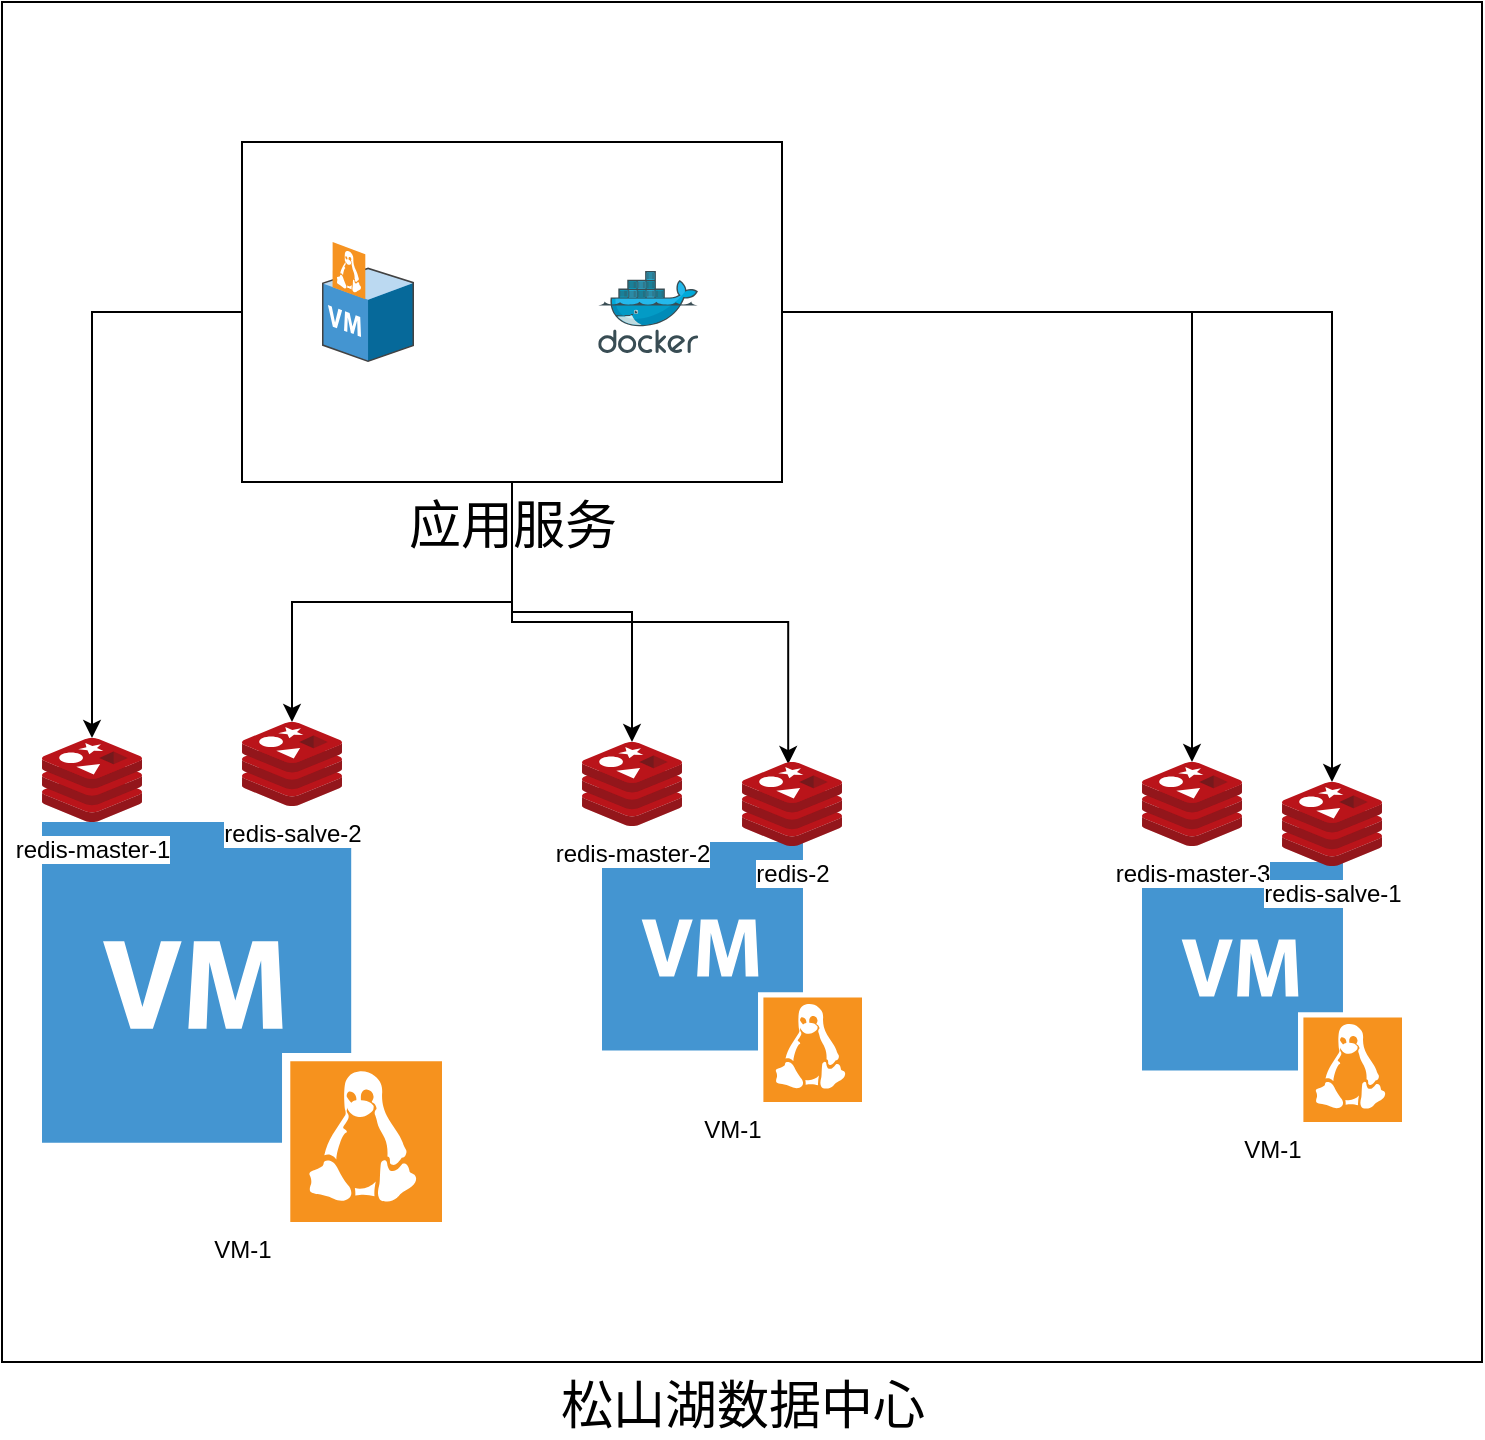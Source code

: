<mxfile version="21.0.4" type="github">
  <diagram name="第 1 页" id="XmFZqiOgPMPaNmkfT7bW">
    <mxGraphModel dx="1306" dy="874" grid="1" gridSize="10" guides="0" tooltips="1" connect="1" arrows="1" fold="1" page="1" pageScale="1" pageWidth="1200" pageHeight="1600" math="0" shadow="0">
      <root>
        <mxCell id="0" />
        <mxCell id="1" parent="0" />
        <mxCell id="X4FmEYzub-dNA6Zaw89p-7" value="&lt;font style=&quot;font-size: 26px;&quot;&gt;松山湖数据中心&lt;/font&gt;" style="verticalLabelPosition=bottom;verticalAlign=top;html=1;shape=mxgraph.basic.rect;fillColor2=none;strokeWidth=1;size=20;indent=5;" vertex="1" parent="1">
          <mxGeometry x="40" y="90" width="740" height="680" as="geometry" />
        </mxCell>
        <object label="VM-1" id="X4FmEYzub-dNA6Zaw89p-18">
          <mxCell style="shadow=0;dashed=0;html=1;strokeColor=none;fillColor=#4495D1;labelPosition=center;verticalLabelPosition=bottom;verticalAlign=top;align=center;outlineConnect=0;shape=mxgraph.veeam.vm_linux;" vertex="1" parent="1">
            <mxGeometry x="60" y="500" width="200" height="200" as="geometry" />
          </mxCell>
        </object>
        <mxCell id="X4FmEYzub-dNA6Zaw89p-53" value="" style="edgeStyle=orthogonalEdgeStyle;rounded=0;orthogonalLoop=1;jettySize=auto;html=1;" edge="1" parent="1" source="X4FmEYzub-dNA6Zaw89p-24" target="X4FmEYzub-dNA6Zaw89p-30">
          <mxGeometry relative="1" as="geometry">
            <mxPoint x="295" y="410" as="targetPoint" />
          </mxGeometry>
        </mxCell>
        <mxCell id="X4FmEYzub-dNA6Zaw89p-54" style="edgeStyle=orthogonalEdgeStyle;rounded=0;orthogonalLoop=1;jettySize=auto;html=1;" edge="1" parent="1" source="X4FmEYzub-dNA6Zaw89p-24" target="X4FmEYzub-dNA6Zaw89p-31">
          <mxGeometry relative="1" as="geometry" />
        </mxCell>
        <mxCell id="X4FmEYzub-dNA6Zaw89p-55" style="edgeStyle=orthogonalEdgeStyle;rounded=0;orthogonalLoop=1;jettySize=auto;html=1;" edge="1" parent="1" source="X4FmEYzub-dNA6Zaw89p-24" target="X4FmEYzub-dNA6Zaw89p-38">
          <mxGeometry relative="1" as="geometry" />
        </mxCell>
        <mxCell id="X4FmEYzub-dNA6Zaw89p-57" style="edgeStyle=orthogonalEdgeStyle;rounded=0;orthogonalLoop=1;jettySize=auto;html=1;entryX=0.462;entryY=0.025;entryDx=0;entryDy=0;entryPerimeter=0;" edge="1" parent="1" source="X4FmEYzub-dNA6Zaw89p-24" target="X4FmEYzub-dNA6Zaw89p-39">
          <mxGeometry relative="1" as="geometry" />
        </mxCell>
        <mxCell id="X4FmEYzub-dNA6Zaw89p-58" style="edgeStyle=orthogonalEdgeStyle;rounded=0;orthogonalLoop=1;jettySize=auto;html=1;" edge="1" parent="1" source="X4FmEYzub-dNA6Zaw89p-24" target="X4FmEYzub-dNA6Zaw89p-41">
          <mxGeometry relative="1" as="geometry" />
        </mxCell>
        <mxCell id="X4FmEYzub-dNA6Zaw89p-59" style="edgeStyle=orthogonalEdgeStyle;rounded=0;orthogonalLoop=1;jettySize=auto;html=1;" edge="1" parent="1" source="X4FmEYzub-dNA6Zaw89p-24" target="X4FmEYzub-dNA6Zaw89p-44">
          <mxGeometry relative="1" as="geometry" />
        </mxCell>
        <mxCell id="X4FmEYzub-dNA6Zaw89p-24" value="&lt;font style=&quot;font-size: 26px;&quot;&gt;应用服务&lt;/font&gt;" style="verticalLabelPosition=bottom;verticalAlign=top;html=1;shape=mxgraph.basic.rect;fillColor2=none;strokeWidth=1;size=20;indent=5;" vertex="1" parent="1">
          <mxGeometry x="160" y="160" width="270" height="170" as="geometry" />
        </mxCell>
        <mxCell id="X4FmEYzub-dNA6Zaw89p-21" value="" style="shadow=0;dashed=0;html=1;labelPosition=center;verticalLabelPosition=bottom;verticalAlign=top;align=center;outlineConnect=0;shape=mxgraph.veeam.3d.vm_linux;" vertex="1" parent="1">
          <mxGeometry x="200" y="210" width="46" height="60" as="geometry" />
        </mxCell>
        <mxCell id="X4FmEYzub-dNA6Zaw89p-22" value="" style="sketch=0;aspect=fixed;html=1;points=[];align=center;image;fontSize=12;image=img/lib/mscae/Docker.svg;" vertex="1" parent="1">
          <mxGeometry x="338.1" y="224.5" width="50" height="41" as="geometry" />
        </mxCell>
        <mxCell id="X4FmEYzub-dNA6Zaw89p-30" value="redis-master-1" style="sketch=0;aspect=fixed;html=1;points=[];align=center;image;fontSize=12;image=img/lib/mscae/Cache_Redis_Product.svg;" vertex="1" parent="1">
          <mxGeometry x="60" y="458" width="50" height="42" as="geometry" />
        </mxCell>
        <mxCell id="X4FmEYzub-dNA6Zaw89p-31" value="redis-salve-2" style="sketch=0;aspect=fixed;html=1;points=[];align=center;image;fontSize=12;image=img/lib/mscae/Cache_Redis_Product.svg;" vertex="1" parent="1">
          <mxGeometry x="160" y="450" width="50" height="42" as="geometry" />
        </mxCell>
        <object label="VM-1" id="X4FmEYzub-dNA6Zaw89p-37">
          <mxCell style="shadow=0;dashed=0;html=1;strokeColor=none;fillColor=#4495D1;labelPosition=center;verticalLabelPosition=bottom;verticalAlign=top;align=center;outlineConnect=0;shape=mxgraph.veeam.vm_linux;" vertex="1" parent="1">
            <mxGeometry x="340" y="510" width="130" height="130" as="geometry" />
          </mxCell>
        </object>
        <mxCell id="X4FmEYzub-dNA6Zaw89p-38" value="redis-master-2" style="sketch=0;aspect=fixed;html=1;points=[];align=center;image;fontSize=12;image=img/lib/mscae/Cache_Redis_Product.svg;" vertex="1" parent="1">
          <mxGeometry x="330" y="460" width="50" height="42" as="geometry" />
        </mxCell>
        <mxCell id="X4FmEYzub-dNA6Zaw89p-39" value="redis-2" style="sketch=0;aspect=fixed;html=1;points=[];align=center;image;fontSize=12;image=img/lib/mscae/Cache_Redis_Product.svg;" vertex="1" parent="1">
          <mxGeometry x="410" y="470" width="50" height="42" as="geometry" />
        </mxCell>
        <object label="VM-1" id="X4FmEYzub-dNA6Zaw89p-40">
          <mxCell style="shadow=0;dashed=0;html=1;strokeColor=none;fillColor=#4495D1;labelPosition=center;verticalLabelPosition=bottom;verticalAlign=top;align=center;outlineConnect=0;shape=mxgraph.veeam.vm_linux;" vertex="1" parent="1">
            <mxGeometry x="610" y="520" width="130" height="130" as="geometry" />
          </mxCell>
        </object>
        <mxCell id="X4FmEYzub-dNA6Zaw89p-41" value="redis-master-3" style="sketch=0;aspect=fixed;html=1;points=[];align=center;image;fontSize=12;image=img/lib/mscae/Cache_Redis_Product.svg;" vertex="1" parent="1">
          <mxGeometry x="610" y="470" width="50" height="42" as="geometry" />
        </mxCell>
        <mxCell id="X4FmEYzub-dNA6Zaw89p-44" value="redis-salve-1" style="sketch=0;aspect=fixed;html=1;points=[];align=center;image;fontSize=12;image=img/lib/mscae/Cache_Redis_Product.svg;" vertex="1" parent="1">
          <mxGeometry x="680" y="480" width="50" height="42" as="geometry" />
        </mxCell>
      </root>
    </mxGraphModel>
  </diagram>
</mxfile>
